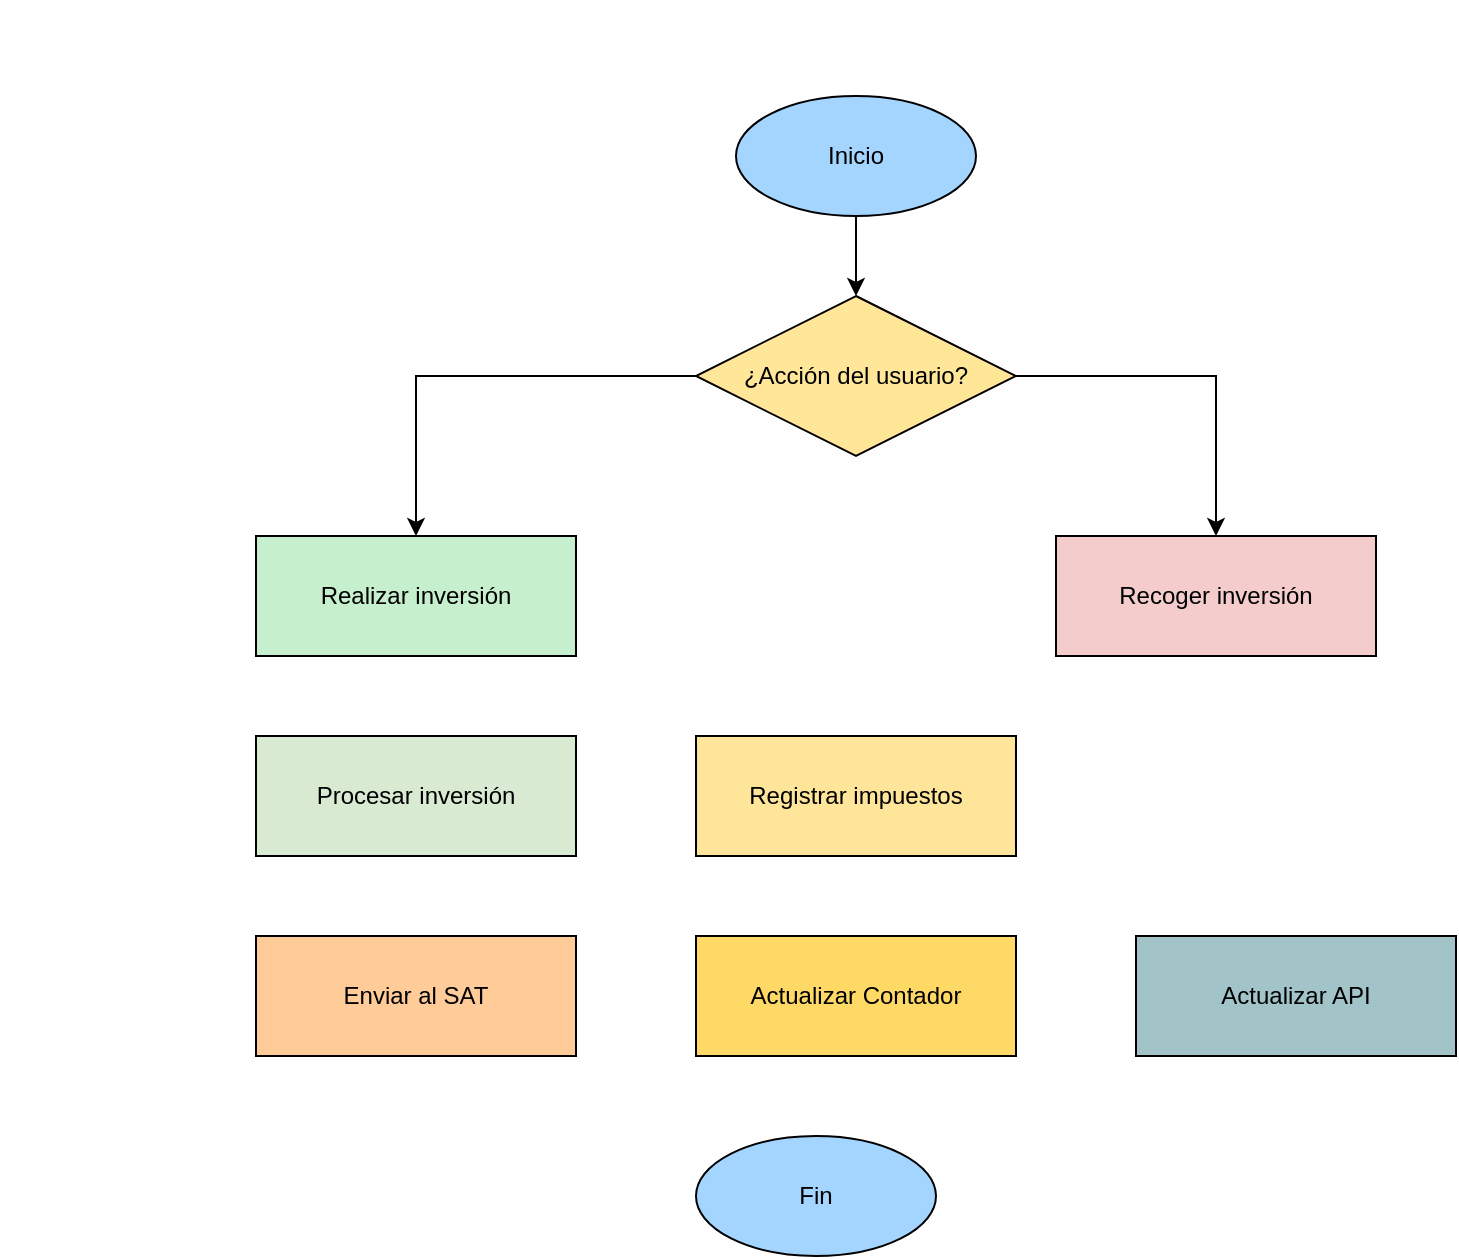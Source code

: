 <mxfile>
    <diagram id="mP6wMXCO2S2FnF-VoGL9" name="Diagrama de Flujo - Inversionista Lácteos">
        <mxGraphModel dx="20636" dy="14025" grid="1" gridSize="10" guides="1" tooltips="1" connect="1" arrows="1" fold="1" page="1" pageScale="1" pageWidth="850" pageHeight="1100" math="0" shadow="0">
            <root>
                <mxCell id="0"/>
                <mxCell id="1" parent="0"/>
                <mxCell id="24" style="edgeStyle=none;html=1;exitX=0.5;exitY=1;exitDx=0;exitDy=0;" parent="1" source="2" target="3" edge="1">
                    <mxGeometry relative="1" as="geometry"/>
                </mxCell>
                <mxCell id="2" value="Inicio" style="ellipse;whiteSpace=wrap;html=1;fillColor=#A3D5FF;" parent="1" vertex="1">
                    <mxGeometry x="360" y="40" width="120" height="60" as="geometry"/>
                </mxCell>
                <mxCell id="3" value="¿Acción del usuario?" style="rhombus;whiteSpace=wrap;html=1;fillColor=#FFE699;" parent="1" vertex="1">
                    <mxGeometry x="340" y="140" width="160" height="80" as="geometry"/>
                </mxCell>
                <mxCell id="4" value="Realizar inversión" style="rectangle;whiteSpace=wrap;html=1;fillColor=#C6EFCE;" parent="1" vertex="1">
                    <mxGeometry x="120" y="260" width="160" height="60" as="geometry"/>
                </mxCell>
                <mxCell id="5" value="Recoger inversión" style="rectangle;whiteSpace=wrap;html=1;fillColor=#F4CCCC;" parent="1" vertex="1">
                    <mxGeometry x="520" y="260" width="160" height="60" as="geometry"/>
                </mxCell>
                <mxCell id="6" value="Procesar inversión" style="rectangle;whiteSpace=wrap;html=1;fillColor=#D9EAD3;" parent="1" vertex="1">
                    <mxGeometry x="120" y="360" width="160" height="60" as="geometry"/>
                </mxCell>
                <mxCell id="7" value="Registrar impuestos" style="rectangle;whiteSpace=wrap;html=1;fillColor=#FFE599;" parent="1" vertex="1">
                    <mxGeometry x="340" y="360" width="160" height="60" as="geometry"/>
                </mxCell>
                <mxCell id="8" value="Enviar al SAT" style="rectangle;whiteSpace=wrap;html=1;fillColor=#FFCC99;" parent="1" vertex="1">
                    <mxGeometry x="120" y="460" width="160" height="60" as="geometry"/>
                </mxCell>
                <mxCell id="9" value="Actualizar Contador" style="rectangle;whiteSpace=wrap;html=1;fillColor=#FFD966;" parent="1" vertex="1">
                    <mxGeometry x="340" y="460" width="160" height="60" as="geometry"/>
                </mxCell>
                <mxCell id="10" value="Actualizar API" style="rectangle;whiteSpace=wrap;html=1;fillColor=#A2C4C9;" parent="1" vertex="1">
                    <mxGeometry x="560" y="460" width="160" height="60" as="geometry"/>
                </mxCell>
                <mxCell id="11" value="Fin" style="ellipse;whiteSpace=wrap;html=1;fillColor=#A3D5FF;" parent="1" vertex="1">
                    <mxGeometry x="340" y="560" width="120" height="60" as="geometry"/>
                </mxCell>
                <mxCell id="12" style="edgeStyle=orthogonalEdgeStyle;rounded=0;orthogonalLoop=1;jettySize=auto;html=1;" parent="1" source="2" target="3" edge="1"/>
                <mxCell id="13" style="edgeStyle=orthogonalEdgeStyle;rounded=0;orthogonalLoop=1;jettySize=auto;html=1;" parent="1" source="3" target="4" edge="1">
                    <mxGeometry relative="1" as="geometry"/>
                </mxCell>
                <mxCell id="14" style="edgeStyle=orthogonalEdgeStyle;rounded=0;orthogonalLoop=1;jettySize=auto;html=1;" parent="1" source="3" target="5" edge="1">
                    <mxGeometry relative="1" as="geometry"/>
                </mxCell>
                <mxCell id="15" style="edgeStyle=orthogonalEdgeStyle;rounded=0;orthogonalLoop=1;jettySize=auto;html=1;" parent="1" source="4" target="6" edge="1"/>
                <mxCell id="16" style="edgeStyle=orthogonalEdgeStyle;rounded=0;orthogonalLoop=1;jettySize=auto;html=1;" parent="1" source="6" target="7" edge="1"/>
                <mxCell id="17" style="edgeStyle=orthogonalEdgeStyle;rounded=0;orthogonalLoop=1;jettySize=auto;html=1;" parent="1" source="7" target="8" edge="1"/>
                <mxCell id="18" style="edgeStyle=orthogonalEdgeStyle;rounded=0;orthogonalLoop=1;jettySize=auto;html=1;" parent="1" source="7" target="9" edge="1"/>
                <mxCell id="19" style="edgeStyle=orthogonalEdgeStyle;rounded=0;orthogonalLoop=1;jettySize=auto;html=1;" parent="1" source="7" target="10" edge="1"/>
                <mxCell id="20" style="edgeStyle=orthogonalEdgeStyle;rounded=0;orthogonalLoop=1;jettySize=auto;html=1;" parent="1" source="8" target="11" edge="1"/>
                <mxCell id="21" style="edgeStyle=orthogonalEdgeStyle;rounded=0;orthogonalLoop=1;jettySize=auto;html=1;" parent="1" source="9" target="11" edge="1"/>
                <mxCell id="22" style="edgeStyle=orthogonalEdgeStyle;rounded=0;orthogonalLoop=1;jettySize=auto;html=1;" parent="1" source="10" target="11" edge="1"/>
                <mxCell id="23" style="edgeStyle=orthogonalEdgeStyle;rounded=0;orthogonalLoop=1;jettySize=auto;html=1;" parent="1" source="5" target="11" edge="1"/>
            </root>
        </mxGraphModel>
    </diagram>
</mxfile>